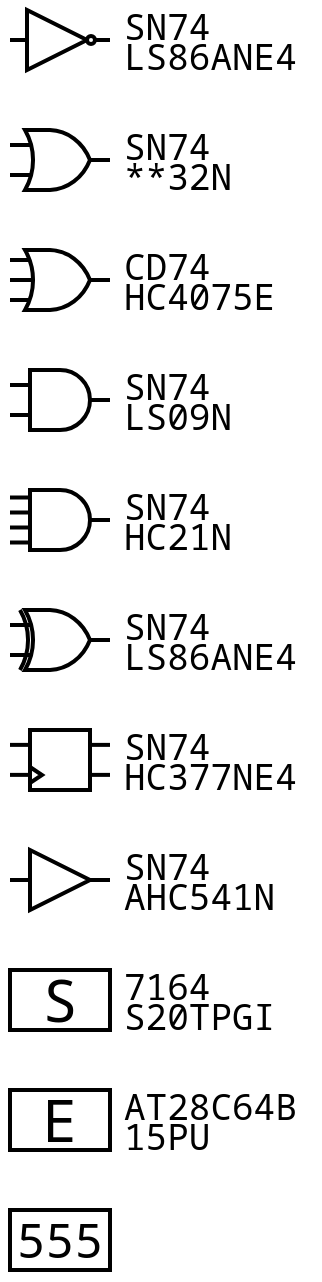 <mxfile version="21.1.2" type="device">
  <diagram name="Page-1" id="QGHJnzFmNNb13eaz8g9b">
    <mxGraphModel dx="657" dy="419" grid="1" gridSize="5" guides="1" tooltips="1" connect="1" arrows="1" fold="1" page="1" pageScale="1" pageWidth="827" pageHeight="1169" math="0" shadow="0">
      <root>
        <mxCell id="0" />
        <mxCell id="1" parent="0" />
        <mxCell id="ZziBK2h-JTC3dH9ngN35-2" value="" style="rounded=0;whiteSpace=wrap;html=1;fillColor=default;strokeColor=none;" vertex="1" parent="1">
          <mxGeometry x="120" y="380" width="160" height="40" as="geometry" />
        </mxCell>
        <mxCell id="E4Vg8wECrrCgOEomqvPJ-1" value="" style="rounded=0;whiteSpace=wrap;html=1;fillColor=default;strokeColor=none;" parent="1" vertex="1">
          <mxGeometry x="120" y="200" width="160" height="40" as="geometry" />
        </mxCell>
        <mxCell id="E4Vg8wECrrCgOEomqvPJ-2" value="" style="verticalLabelPosition=bottom;shadow=0;dashed=0;align=center;html=1;verticalAlign=top;shape=mxgraph.electrical.logic_gates.logic_gate;operation=and;strokeWidth=2;" parent="1" vertex="1">
          <mxGeometry x="125" y="385" width="50" height="30" as="geometry" />
        </mxCell>
        <mxCell id="E4Vg8wECrrCgOEomqvPJ-3" value="SN74" style="text;html=1;strokeColor=none;fillColor=none;align=left;verticalAlign=middle;whiteSpace=wrap;rounded=0;fontFamily=Noto Sans Mono;fontSize=18;fontStyle=0" parent="1" vertex="1">
          <mxGeometry x="180" y="205" width="90" height="15" as="geometry" />
        </mxCell>
        <mxCell id="E4Vg8wECrrCgOEomqvPJ-5" value="LS86ANE4" style="text;html=1;strokeColor=none;fillColor=none;align=left;verticalAlign=middle;whiteSpace=wrap;rounded=0;fontFamily=Noto Sans Mono;fontSize=18;fontStyle=0" parent="1" vertex="1">
          <mxGeometry x="180" y="220" width="90" height="15" as="geometry" />
        </mxCell>
        <mxCell id="ZziBK2h-JTC3dH9ngN35-1" value="" style="verticalLabelPosition=bottom;shadow=0;dashed=0;align=center;html=1;verticalAlign=top;shape=mxgraph.electrical.logic_gates.inverter_2;strokeWidth=2;" vertex="1" parent="1">
          <mxGeometry x="125" y="205" width="50" height="30" as="geometry" />
        </mxCell>
        <mxCell id="ZziBK2h-JTC3dH9ngN35-3" value="SN74" style="text;html=1;strokeColor=none;fillColor=none;align=left;verticalAlign=middle;whiteSpace=wrap;rounded=0;fontFamily=Noto Sans Mono;fontSize=18;fontStyle=0" vertex="1" parent="1">
          <mxGeometry x="180" y="385" width="90" height="15" as="geometry" />
        </mxCell>
        <mxCell id="ZziBK2h-JTC3dH9ngN35-4" value="LS09N" style="text;html=1;strokeColor=none;fillColor=none;align=left;verticalAlign=middle;whiteSpace=wrap;rounded=0;fontFamily=Noto Sans Mono;fontSize=18;fontStyle=0" vertex="1" parent="1">
          <mxGeometry x="180" y="400" width="90" height="15" as="geometry" />
        </mxCell>
        <mxCell id="ZziBK2h-JTC3dH9ngN35-6" value="" style="rounded=0;whiteSpace=wrap;html=1;fillColor=default;strokeColor=none;" vertex="1" parent="1">
          <mxGeometry x="120" y="260" width="160" height="40" as="geometry" />
        </mxCell>
        <mxCell id="ZziBK2h-JTC3dH9ngN35-7" value="SN74" style="text;html=1;strokeColor=none;fillColor=none;align=left;verticalAlign=middle;whiteSpace=wrap;rounded=0;fontFamily=Noto Sans Mono;fontSize=18;fontStyle=0" vertex="1" parent="1">
          <mxGeometry x="180" y="265" width="90" height="15" as="geometry" />
        </mxCell>
        <mxCell id="ZziBK2h-JTC3dH9ngN35-8" value="**32N" style="text;html=1;strokeColor=none;fillColor=none;align=left;verticalAlign=middle;whiteSpace=wrap;rounded=0;fontFamily=Noto Sans Mono;fontSize=18;fontStyle=0" vertex="1" parent="1">
          <mxGeometry x="180" y="280" width="90" height="15" as="geometry" />
        </mxCell>
        <mxCell id="ZziBK2h-JTC3dH9ngN35-10" value="" style="verticalLabelPosition=bottom;shadow=0;dashed=0;align=center;html=1;verticalAlign=top;shape=mxgraph.electrical.logic_gates.logic_gate;operation=or;strokeWidth=2;" vertex="1" parent="1">
          <mxGeometry x="125" y="265" width="50" height="30" as="geometry" />
        </mxCell>
        <mxCell id="ZziBK2h-JTC3dH9ngN35-11" value="" style="rounded=0;whiteSpace=wrap;html=1;fillColor=default;strokeColor=none;" vertex="1" parent="1">
          <mxGeometry x="120" y="320" width="160" height="40" as="geometry" />
        </mxCell>
        <mxCell id="ZziBK2h-JTC3dH9ngN35-12" value="CD74" style="text;html=1;strokeColor=none;fillColor=none;align=left;verticalAlign=middle;whiteSpace=wrap;rounded=0;fontFamily=Noto Sans Mono;fontSize=18;fontStyle=0" vertex="1" parent="1">
          <mxGeometry x="180" y="325" width="90" height="15" as="geometry" />
        </mxCell>
        <mxCell id="ZziBK2h-JTC3dH9ngN35-13" value="HC4075E" style="text;html=1;strokeColor=none;fillColor=none;align=left;verticalAlign=middle;whiteSpace=wrap;rounded=0;fontFamily=Noto Sans Mono;fontSize=18;fontStyle=0" vertex="1" parent="1">
          <mxGeometry x="180" y="340" width="90" height="15" as="geometry" />
        </mxCell>
        <mxCell id="ZziBK2h-JTC3dH9ngN35-14" value="" style="verticalLabelPosition=bottom;shadow=0;dashed=0;align=center;html=1;verticalAlign=top;shape=mxgraph.electrical.logic_gates.logic_gate;operation=or;strokeWidth=2;numInputs=3;" vertex="1" parent="1">
          <mxGeometry x="125" y="325" width="50" height="30" as="geometry" />
        </mxCell>
        <mxCell id="ZziBK2h-JTC3dH9ngN35-15" value="" style="rounded=0;whiteSpace=wrap;html=1;fillColor=default;strokeColor=none;" vertex="1" parent="1">
          <mxGeometry x="120" y="440" width="160" height="40" as="geometry" />
        </mxCell>
        <mxCell id="ZziBK2h-JTC3dH9ngN35-16" value="" style="verticalLabelPosition=bottom;shadow=0;dashed=0;align=center;html=1;verticalAlign=top;shape=mxgraph.electrical.logic_gates.logic_gate;operation=and;strokeWidth=2;numInputs=4;" vertex="1" parent="1">
          <mxGeometry x="125" y="445" width="50" height="30" as="geometry" />
        </mxCell>
        <mxCell id="ZziBK2h-JTC3dH9ngN35-17" value="SN74" style="text;html=1;strokeColor=none;fillColor=none;align=left;verticalAlign=middle;whiteSpace=wrap;rounded=0;fontFamily=Noto Sans Mono;fontSize=18;fontStyle=0" vertex="1" parent="1">
          <mxGeometry x="180" y="445" width="90" height="15" as="geometry" />
        </mxCell>
        <mxCell id="ZziBK2h-JTC3dH9ngN35-18" value="HC21N" style="text;html=1;strokeColor=none;fillColor=none;align=left;verticalAlign=middle;whiteSpace=wrap;rounded=0;fontFamily=Noto Sans Mono;fontSize=18;fontStyle=0" vertex="1" parent="1">
          <mxGeometry x="180" y="460" width="90" height="15" as="geometry" />
        </mxCell>
        <mxCell id="ZziBK2h-JTC3dH9ngN35-23" value="" style="rounded=0;whiteSpace=wrap;html=1;fillColor=default;strokeColor=none;" vertex="1" parent="1">
          <mxGeometry x="120" y="500" width="160" height="40" as="geometry" />
        </mxCell>
        <mxCell id="ZziBK2h-JTC3dH9ngN35-25" value="SN74" style="text;html=1;strokeColor=none;fillColor=none;align=left;verticalAlign=middle;whiteSpace=wrap;rounded=0;fontFamily=Noto Sans Mono;fontSize=18;fontStyle=0" vertex="1" parent="1">
          <mxGeometry x="180" y="505" width="90" height="15" as="geometry" />
        </mxCell>
        <mxCell id="ZziBK2h-JTC3dH9ngN35-26" value="LS86ANE4" style="text;html=1;strokeColor=none;fillColor=none;align=left;verticalAlign=middle;whiteSpace=wrap;rounded=0;fontFamily=Noto Sans Mono;fontSize=18;fontStyle=0" vertex="1" parent="1">
          <mxGeometry x="180" y="520" width="90" height="15" as="geometry" />
        </mxCell>
        <mxCell id="ZziBK2h-JTC3dH9ngN35-27" value="" style="verticalLabelPosition=bottom;shadow=0;dashed=0;align=center;html=1;verticalAlign=top;shape=mxgraph.electrical.logic_gates.logic_gate;operation=xor;strokeWidth=2;comic=0;enumerate=0;treeMoving=0;treeFolding=0;resizeHeight=0;collapsible=0;fixDash=0;snapToPoint=0;portConstraintRotation=0;labelPadding=0;" vertex="1" parent="1">
          <mxGeometry x="125" y="505" width="50" height="30" as="geometry" />
        </mxCell>
        <mxCell id="ZziBK2h-JTC3dH9ngN35-32" value="" style="rounded=0;whiteSpace=wrap;html=1;fillColor=default;strokeColor=none;" vertex="1" parent="1">
          <mxGeometry x="120" y="560" width="160" height="40" as="geometry" />
        </mxCell>
        <mxCell id="ZziBK2h-JTC3dH9ngN35-33" value="SN74" style="text;html=1;strokeColor=none;fillColor=none;align=left;verticalAlign=middle;whiteSpace=wrap;rounded=0;fontFamily=Noto Sans Mono;fontSize=18;fontStyle=0" vertex="1" parent="1">
          <mxGeometry x="180" y="565" width="90" height="15" as="geometry" />
        </mxCell>
        <mxCell id="ZziBK2h-JTC3dH9ngN35-34" value="HC377NE4" style="text;html=1;strokeColor=none;fillColor=none;align=left;verticalAlign=middle;whiteSpace=wrap;rounded=0;fontFamily=Noto Sans Mono;fontSize=18;fontStyle=0" vertex="1" parent="1">
          <mxGeometry x="180" y="580" width="90" height="15" as="geometry" />
        </mxCell>
        <mxCell id="ZziBK2h-JTC3dH9ngN35-39" value="" style="rounded=0;whiteSpace=wrap;html=1;strokeWidth=2;" vertex="1" parent="1">
          <mxGeometry x="135" y="565" width="30" height="30" as="geometry" />
        </mxCell>
        <mxCell id="ZziBK2h-JTC3dH9ngN35-40" value="" style="triangle;whiteSpace=wrap;html=1;strokeWidth=2;" vertex="1" parent="1">
          <mxGeometry x="135" y="583.5" width="6" height="8" as="geometry" />
        </mxCell>
        <mxCell id="ZziBK2h-JTC3dH9ngN35-42" value="" style="endArrow=none;html=1;rounded=0;strokeWidth=2;" edge="1" parent="1">
          <mxGeometry width="50" height="50" relative="1" as="geometry">
            <mxPoint x="125" y="572.44" as="sourcePoint" />
            <mxPoint x="135" y="572.44" as="targetPoint" />
          </mxGeometry>
        </mxCell>
        <mxCell id="ZziBK2h-JTC3dH9ngN35-44" value="" style="endArrow=none;html=1;rounded=0;strokeWidth=2;" edge="1" parent="1">
          <mxGeometry width="50" height="50" relative="1" as="geometry">
            <mxPoint x="165" y="587.44" as="sourcePoint" />
            <mxPoint x="175" y="587.44" as="targetPoint" />
          </mxGeometry>
        </mxCell>
        <mxCell id="ZziBK2h-JTC3dH9ngN35-46" value="" style="endArrow=none;html=1;rounded=0;strokeWidth=2;" edge="1" parent="1">
          <mxGeometry width="50" height="50" relative="1" as="geometry">
            <mxPoint x="125" y="587.44" as="sourcePoint" />
            <mxPoint x="135" y="587.44" as="targetPoint" />
          </mxGeometry>
        </mxCell>
        <mxCell id="ZziBK2h-JTC3dH9ngN35-47" value="" style="endArrow=none;html=1;rounded=0;strokeWidth=2;" edge="1" parent="1">
          <mxGeometry width="50" height="50" relative="1" as="geometry">
            <mxPoint x="165" y="572.44" as="sourcePoint" />
            <mxPoint x="175" y="572.44" as="targetPoint" />
          </mxGeometry>
        </mxCell>
        <mxCell id="ZziBK2h-JTC3dH9ngN35-48" value="" style="rounded=0;whiteSpace=wrap;html=1;fillColor=default;strokeColor=none;" vertex="1" parent="1">
          <mxGeometry x="120" y="620" width="160" height="40" as="geometry" />
        </mxCell>
        <mxCell id="ZziBK2h-JTC3dH9ngN35-49" value="SN74" style="text;html=1;strokeColor=none;fillColor=none;align=left;verticalAlign=middle;whiteSpace=wrap;rounded=0;fontFamily=Noto Sans Mono;fontSize=18;fontStyle=0" vertex="1" parent="1">
          <mxGeometry x="180" y="625" width="90" height="15" as="geometry" />
        </mxCell>
        <mxCell id="ZziBK2h-JTC3dH9ngN35-50" value="AHC541N" style="text;html=1;strokeColor=none;fillColor=none;align=left;verticalAlign=middle;whiteSpace=wrap;rounded=0;fontFamily=Noto Sans Mono;fontSize=18;fontStyle=0" vertex="1" parent="1">
          <mxGeometry x="180" y="640" width="90" height="15" as="geometry" />
        </mxCell>
        <mxCell id="ZziBK2h-JTC3dH9ngN35-52" value="" style="verticalLabelPosition=bottom;shadow=0;dashed=0;align=center;html=1;verticalAlign=top;shape=mxgraph.electrical.logic_gates.buffer2;strokeWidth=2;" vertex="1" parent="1">
          <mxGeometry x="125" y="625" width="50" height="30" as="geometry" />
        </mxCell>
        <mxCell id="ZziBK2h-JTC3dH9ngN35-53" value="" style="rounded=0;whiteSpace=wrap;html=1;fillColor=default;strokeColor=none;" vertex="1" parent="1">
          <mxGeometry x="120" y="680" width="160" height="40" as="geometry" />
        </mxCell>
        <mxCell id="ZziBK2h-JTC3dH9ngN35-54" value="7164" style="text;html=1;strokeColor=none;fillColor=none;align=left;verticalAlign=middle;whiteSpace=wrap;rounded=0;fontFamily=Noto Sans Mono;fontSize=18;fontStyle=0" vertex="1" parent="1">
          <mxGeometry x="180" y="685" width="90" height="15" as="geometry" />
        </mxCell>
        <mxCell id="ZziBK2h-JTC3dH9ngN35-55" value="S20TPGI" style="text;html=1;strokeColor=none;fillColor=none;align=left;verticalAlign=middle;whiteSpace=wrap;rounded=0;fontFamily=Noto Sans Mono;fontSize=18;fontStyle=0" vertex="1" parent="1">
          <mxGeometry x="180" y="700" width="90" height="15" as="geometry" />
        </mxCell>
        <mxCell id="ZziBK2h-JTC3dH9ngN35-57" value="" style="rounded=0;whiteSpace=wrap;html=1;strokeWidth=2;" vertex="1" parent="1">
          <mxGeometry x="125" y="685" width="50" height="30" as="geometry" />
        </mxCell>
        <mxCell id="ZziBK2h-JTC3dH9ngN35-58" value="S" style="text;html=1;strokeColor=none;fillColor=none;align=center;verticalAlign=middle;whiteSpace=wrap;rounded=0;fontFamily=Noto Sans Mono;fontSize=29;fontStyle=0" vertex="1" parent="1">
          <mxGeometry x="125" y="685" width="50" height="30" as="geometry" />
        </mxCell>
        <mxCell id="ZziBK2h-JTC3dH9ngN35-59" value="" style="rounded=0;whiteSpace=wrap;html=1;fillColor=default;strokeColor=none;" vertex="1" parent="1">
          <mxGeometry x="120" y="740" width="160" height="40" as="geometry" />
        </mxCell>
        <mxCell id="ZziBK2h-JTC3dH9ngN35-60" value="AT28C64B" style="text;html=1;strokeColor=none;fillColor=none;align=left;verticalAlign=middle;whiteSpace=wrap;rounded=0;fontFamily=Noto Sans Mono;fontSize=18;fontStyle=0" vertex="1" parent="1">
          <mxGeometry x="180" y="745" width="90" height="15" as="geometry" />
        </mxCell>
        <mxCell id="ZziBK2h-JTC3dH9ngN35-61" value="15PU" style="text;html=1;strokeColor=none;fillColor=none;align=left;verticalAlign=middle;whiteSpace=wrap;rounded=0;fontFamily=Noto Sans Mono;fontSize=18;fontStyle=0" vertex="1" parent="1">
          <mxGeometry x="180" y="760" width="90" height="15" as="geometry" />
        </mxCell>
        <mxCell id="ZziBK2h-JTC3dH9ngN35-62" value="" style="rounded=0;whiteSpace=wrap;html=1;strokeWidth=2;" vertex="1" parent="1">
          <mxGeometry x="125" y="745" width="50" height="30" as="geometry" />
        </mxCell>
        <mxCell id="ZziBK2h-JTC3dH9ngN35-63" value="E" style="text;html=1;strokeColor=none;fillColor=none;align=center;verticalAlign=middle;whiteSpace=wrap;rounded=0;fontFamily=Noto Sans Mono;fontSize=29;fontStyle=0" vertex="1" parent="1">
          <mxGeometry x="125" y="745" width="50" height="30" as="geometry" />
        </mxCell>
        <mxCell id="ZziBK2h-JTC3dH9ngN35-66" value="" style="rounded=0;whiteSpace=wrap;html=1;fillColor=default;strokeColor=none;" vertex="1" parent="1">
          <mxGeometry x="120" y="800" width="55" height="40" as="geometry" />
        </mxCell>
        <mxCell id="ZziBK2h-JTC3dH9ngN35-69" value="" style="rounded=0;whiteSpace=wrap;html=1;strokeWidth=2;" vertex="1" parent="1">
          <mxGeometry x="125" y="805" width="50" height="30" as="geometry" />
        </mxCell>
        <mxCell id="ZziBK2h-JTC3dH9ngN35-70" value="&lt;font style=&quot;font-size: 24px;&quot;&gt;555&lt;/font&gt;" style="text;html=1;strokeColor=none;fillColor=none;align=center;verticalAlign=middle;whiteSpace=wrap;rounded=0;fontFamily=Noto Sans Mono;fontSize=29;fontStyle=0" vertex="1" parent="1">
          <mxGeometry x="125" y="805" width="50" height="25" as="geometry" />
        </mxCell>
      </root>
    </mxGraphModel>
  </diagram>
</mxfile>
